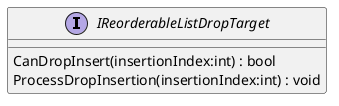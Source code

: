 @startuml
interface IReorderableListDropTarget {
    CanDropInsert(insertionIndex:int) : bool
    ProcessDropInsertion(insertionIndex:int) : void
}
@enduml
